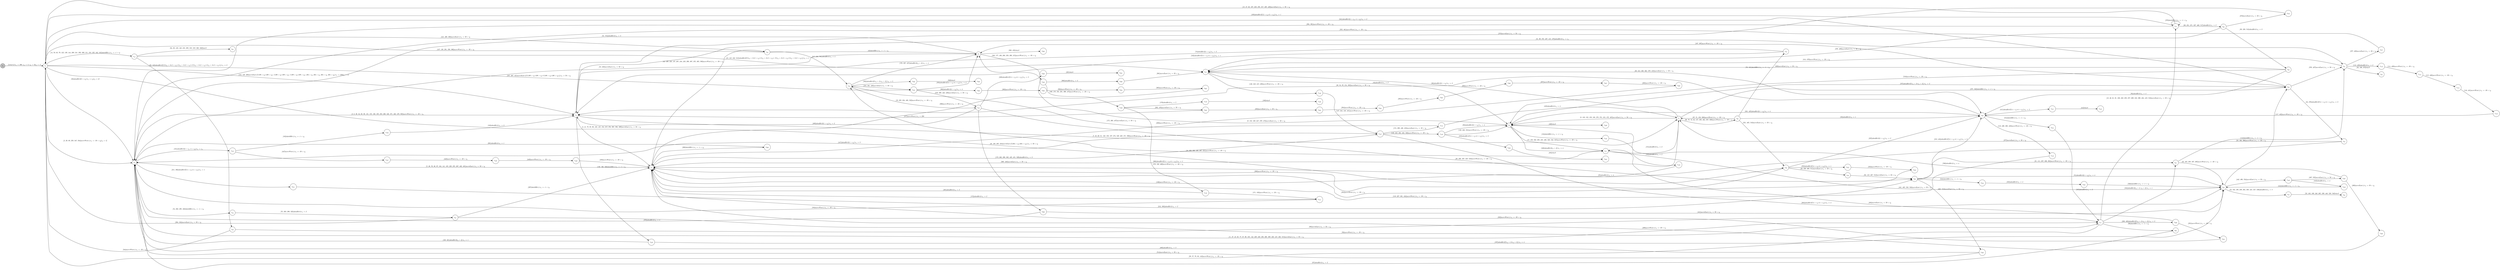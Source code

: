 digraph EFSM{
  graph [rankdir="LR", fontname="Latin Modern Math"];
  node [color="black", fillcolor="white", shape="circle", style="filled", fontname="Latin Modern Math"];
  edge [fontname="Latin Modern Math"];

  s0[fillcolor="gray", label=<s<sub>0</sub>>];
  s1[label=<s<sub>1</sub>>];
  s2[label=<s<sub>2</sub>>];
  s3[label=<s<sub>3</sub>>];
  s4[label=<s<sub>4</sub>>];
  s7[label=<s<sub>7</sub>>];
  s8[label=<s<sub>8</sub>>];
  s9[label=<s<sub>9</sub>>];
  s11[label=<s<sub>11</sub>>];
  s12[label=<s<sub>12</sub>>];
  s14[label=<s<sub>14</sub>>];
  s15[label=<s<sub>15</sub>>];
  s17[label=<s<sub>17</sub>>];
  s18[label=<s<sub>18</sub>>];
  s19[label=<s<sub>19</sub>>];
  s20[label=<s<sub>20</sub>>];
  s21[label=<s<sub>21</sub>>];
  s22[label=<s<sub>22</sub>>];
  s23[label=<s<sub>23</sub>>];
  s24[label=<s<sub>24</sub>>];
  s31[label=<s<sub>31</sub>>];
  s32[label=<s<sub>32</sub>>];
  s36[label=<s<sub>36</sub>>];
  s39[label=<s<sub>39</sub>>];
  s42[label=<s<sub>42</sub>>];
  s48[label=<s<sub>48</sub>>];
  s49[label=<s<sub>49</sub>>];
  s52[label=<s<sub>52</sub>>];
  s53[label=<s<sub>53</sub>>];
  s54[label=<s<sub>54</sub>>];
  s55[label=<s<sub>55</sub>>];
  s59[label=<s<sub>59</sub>>];
  s64[label=<s<sub>64</sub>>];
  s66[label=<s<sub>66</sub>>];
  s73[label=<s<sub>73</sub>>];
  s92[label=<s<sub>92</sub>>];
  s93[label=<s<sub>93</sub>>];
  s113[label=<s<sub>113</sub>>];
  s114[label=<s<sub>114</sub>>];
  s115[label=<s<sub>115</sub>>];
  s116[label=<s<sub>116</sub>>];
  s118[label=<s<sub>118</sub>>];
  s129[label=<s<sub>129</sub>>];
  s134[label=<s<sub>134</sub>>];
  s135[label=<s<sub>135</sub>>];
  s146[label=<s<sub>146</sub>>];
  s147[label=<s<sub>147</sub>>];
  s148[label=<s<sub>148</sub>>];
  s168[label=<s<sub>168</sub>>];
  s169[label=<s<sub>169</sub>>];
  s170[label=<s<sub>170</sub>>];
  s171[label=<s<sub>171</sub>>];
  s174[label=<s<sub>174</sub>>];
  s179[label=<s<sub>179</sub>>];
  s180[label=<s<sub>180</sub>>];
  s181[label=<s<sub>181</sub>>];
  s182[label=<s<sub>182</sub>>];
  s200[label=<s<sub>200</sub>>];
  s211[label=<s<sub>211</sub>>];
  s218[label=<s<sub>218</sub>>];
  s220[label=<s<sub>220</sub>>];
  s221[label=<s<sub>221</sub>>];
  s230[label=<s<sub>230</sub>>];
  s231[label=<s<sub>231</sub>>];
  s272[label=<s<sub>272</sub>>];
  s282[label=<s<sub>282</sub>>];
  s283[label=<s<sub>283</sub>>];
  s284[label=<s<sub>284</sub>>];
  s285[label=<s<sub>285</sub>>];
  s286[label=<s<sub>286</sub>>];
  s287[label=<s<sub>287</sub>>];
  s288[label=<s<sub>288</sub>>];
  s302[label=<s<sub>302</sub>>];
  s303[label=<s<sub>303</sub>>];
  s304[label=<s<sub>304</sub>>];
  s305[label=<s<sub>305</sub>>];
  s314[label=<s<sub>314</sub>>];
  s352[label=<s<sub>352</sub>>];
  s353[label=<s<sub>353</sub>>];
  s360[label=<s<sub>360</sub>>];
  s369[label=<s<sub>369</sub>>];
  s377[label=<s<sub>377</sub>>];
  s388[label=<s<sub>388</sub>>];
  s411[label=<s<sub>411</sub>>];
  s412[label=<s<sub>412</sub>>];
  s426[label=<s<sub>426</sub>>];
  s442[label=<s<sub>442</sub>>];
  s443[label=<s<sub>443</sub>>];
  s447[label=<s<sub>447</sub>>];
  s448[label=<s<sub>448</sub>>];
  s449[label=<s<sub>449</sub>>];
  s468[label=<s<sub>468</sub>>];
  s483[label=<s<sub>483</sub>>];
  s484[label=<s<sub>484</sub>>];
  s497[label=<s<sub>497</sub>>];
  s498[label=<s<sub>498</sub>>];
  s502[label=<s<sub>502</sub>>];
  s503[label=<s<sub>503</sub>>];
  s524[label=<s<sub>524</sub>>];
  s525[label=<s<sub>525</sub>>];

  s0->s1[label=<<i> [1]start:2/o<sub>1</sub> := 200, o<sub>2</sub> := 3, o<sub>3</sub> := 0&#91;r<sub>2</sub> := 1&#93;</i>>];
  s9->s2[label=<<i> [10, 248]moveEast:1/o<sub>1</sub> := 50 + i<sub>0</sub></i>>];
  s14->s15[label=<<i> [15, 145, 242, 312]alienHit:0&#91;!(!(r<sub>2</sub> &gt; 3&or;2 &gt; r<sub>2</sub>)&or;!(r<sub>2</sub> &gt; 3&or;2 &gt; r<sub>2</sub>)), !(!(r<sub>2</sub> &gt; 3&or;2 &gt; r<sub>2</sub>)&or;!(r<sub>2</sub> &gt; 3&or;2 &gt; r<sub>2</sub>))&#93;/o<sub>1</sub> := 1</i>>];
  s15->s8[label=<<i> [16]alienHit:0/o<sub>1</sub> := 2</i>>];
  s23->s24[label=<<i> [24, 276]alienHit:0&#91;!(4 &gt; r<sub>2</sub>&or;4 &gt; r<sub>2</sub>)&#93;/o<sub>1</sub> := 3</i>>];
  s24->s4[label=<<i> [25]alienHit:0/o<sub>1</sub> := 4</i>>];
  s1->s2[label=<<i> [33]alienHit:0&#91;2 &gt; r<sub>2</sub>&#93;/o<sub>1</sub> := r<sub>2</sub>&#91;r<sub>2</sub> := 2&#93;</i>>];
  s7->s15[label=<<i> [38]alienHit:0&#91;4 &gt; r<sub>2</sub>&#93;/o<sub>1</sub> := 2</i>>];
  s42->s9[label=<<i> [43]shieldHit:1/o<sub>1</sub> := -1 + i<sub>0</sub></i>>];
  s9->s2[label=<<i> [44, 154]alienHit:0/o<sub>1</sub> := 3</i>>];
  s20->s22[label=<<i> [51]alienHit:0&#91;4 &gt; r<sub>2</sub>&#93;/o<sub>1</sub> := 4</i>>];
  s55->s11[label=<<i> [56]moveWest:1/o<sub>1</sub> := -50 + i<sub>0</sub></i>>];
  s14->s59[label=<<i> [59, 343]alienHit:0&#91;!(!(!(r<sub>2</sub> &gt; 3&or;2 &gt; r<sub>2</sub>)&or;!(r<sub>2</sub> &gt; 3&or;2 &gt; r<sub>2</sub>))&or;!(!(r<sub>2</sub> &gt; 3&or;2 &gt; r<sub>2</sub>)&or;!(r<sub>2</sub> &gt; 3&or;2 &gt; r<sub>2</sub>)))&#93;/o<sub>1</sub> := 3</i>>];
  s59->s11[label=<<i> [60]moveEast:1/o<sub>1</sub> := 50 + i<sub>0</sub></i>>];
  s11->s12[label=<<i> [12, 46, 61, 91, 106, 222, 250, 257, 269, 316, 390, 404, 419, 516]moveEast:1/o<sub>1</sub> := 50 + i<sub>0</sub></i>>];
  s11->s66[label=<<i> [66]shieldHit:1/o<sub>1</sub> := -1 + i<sub>0</sub></i>>];
  s66->s2[label=<<i> [67]alienHit:0/o<sub>1</sub> := 2</i>>];
  s36->s7[label=<<i> [37, 71, 158, 508]moveWest:1/o<sub>1</sub> := -50 + i<sub>0</sub></i>>];
  s36->s73[label=<<i> [73, 101]shieldHit:1/o<sub>1</sub> := -1 + i<sub>0</sub></i>>];
  s73->s3[label=<<i> [74]alienHit:0&#91;4 &gt; r<sub>2</sub>&#93;/o<sub>1</sub> := 3</i>>];
  s36->s39[label=<<i> [83]alienHit:0/o<sub>1</sub> := 1</i>>];
  s11->s1[label=<<i> [28, 57, 78, 88, 143]moveWest:1/o<sub>1</sub> := -50 + i<sub>0</sub></i>>];
  s93->s39[label=<<i> [94]alienHit:0/o<sub>1</sub> := 4</i>>];
  s31->s32[label=<<i> [32, 100, 373]win:0</i>>];
  s73->s3[label=<<i> [102]alienHit:0&#91;!(4 &gt; r<sub>2</sub>&or;4 &gt; r<sub>2</sub>)&#93;/o<sub>1</sub> := 1</i>>];
  s1->s48[label=<<i> [48, 108, 205, 224]moveEast:1&#91;!(204 &gt; i<sub>0</sub>&or;204 &gt; i<sub>0</sub>)&#93;/o<sub>1</sub> := 50 + i<sub>0</sub></i>>];
  s48->s49[label=<<i> [49, 109, 466, 511]moveEast:1/o<sub>1</sub> := 50 + i<sub>0</sub></i>>];
  s49->s20[label=<<i> [50, 110, 467, 512]moveEast:1/o<sub>1</sub> := 50 + i<sub>0</sub></i>>];
  s21->s31[label=<<i> [112]shieldHit:1/o<sub>1</sub> := -1 + i<sub>0</sub></i>>];
  s31->s113[label=<<i> [113, 428]alienHit:0/o<sub>1</sub> := 2</i>>];
  s113->s114[label=<<i> [114, 429]moveWest:1/o<sub>1</sub> := -50 + i<sub>0</sub></i>>];
  s114->s115[label=<<i> [115, 430]moveWest:1/o<sub>1</sub> := -50 + i<sub>0</sub></i>>];
  s115->s116[label=<<i> [116, 431]moveWest:1/o<sub>1</sub> := -50 + i<sub>0</sub></i>>];
  s116->s39[label=<<i> [117, 432]moveWest:1/o<sub>1</sub> := -50 + i<sub>0</sub></i>>];
  s1->s3[label=<<i> [124, 128, 406]moveEast:1&#91;!(199 &gt; i<sub>0</sub>&or;199 &gt; i<sub>0</sub>), !(199 &gt; i<sub>0</sub>&or;199 &gt; i<sub>0</sub>), !(199 &gt; i<sub>0</sub>&or;199 &gt; i<sub>0</sub>), 204 &gt; i<sub>0</sub>, 204 &gt; i<sub>0</sub>, 204 &gt; i<sub>0</sub>, 204 &gt; i<sub>0</sub>&#93;/o<sub>1</sub> := 250&#91;r<sub>2</sub> := 4&#93;</i>>];
  s129->s2[label=<<i> [130, 321]alienHit:0&#91;r<sub>2</sub> &gt; 2&#93;/o<sub>1</sub> := 1</i>>];
  s8->s134[label=<<i> [134]shieldHit:1/o<sub>1</sub> := -1 + i<sub>0</sub></i>>];
  s134->s135[label=<<i> [135]alienHit:0/o<sub>1</sub> := 2</i>>];
  s135->s4[label=<<i> [136]moveWest:1/o<sub>1</sub> := -50 + i<sub>0</sub></i>>];
  s42->s1[label=<<i> [127, 138, 291, 356, 366]moveWest:1/o<sub>1</sub> := -50 + i<sub>0</sub></i>>];
  s17->s7[label=<<i> [151]alienHit:0/o<sub>1</sub> := 2</i>>];
  s7->s36[label=<<i> [36, 70, 72, 82, 157, 350, 464, 507, 509]moveWest:1/o<sub>1</sub> := -50 + i<sub>0</sub></i>>];
  s8->s17[label=<<i> [160]alienHit:0&#91;r<sub>2</sub> &gt; 2&#93;/o<sub>1</sub> := 4</i>>];
  s11->s21[label=<<i> [164]alienHit:0&#91;r<sub>2</sub> &gt; 2, r<sub>2</sub> &gt; 2&#93;/o<sub>1</sub> := 1</i>>];
  s23->s9[label=<<i> [167, 397]moveWest:1/o<sub>1</sub> := -50 + i<sub>0</sub></i>>];
  s170->s171[label=<<i> [171, 193]moveWest:1/o<sub>1</sub> := -50 + i<sub>0</sub></i>>];
  s171->s4[label=<<i> [172]alienHit:0/o<sub>1</sub> := 2</i>>];
  s168->s169[label=<<i> [169, 178, 191, 281, 399, 475]moveWest:1/o<sub>1</sub> := -50 + i<sub>0</sub></i>>];
  s169->s179[label=<<i> [179]alienHit:0/o<sub>1</sub> := 5</i>>];
  s179->s180[label=<<i> [180]win:0</i>>];
  s2->s181[label=<<i> [181]alienHit:0&#91;4 &gt; r<sub>2</sub>, 4 &gt; r<sub>2</sub>&#93;/o<sub>1</sub> := r<sub>2</sub></i>>];
  s181->s182[label=<<i> [182]shieldHit:1/o<sub>1</sub> := -1 + i<sub>0</sub></i>>];
  s182->s3[label=<<i> [183]alienHit:0/o<sub>1</sub> := 3</i>>];
  s169->s170[label=<<i> [170, 192, 400]moveWest:1/o<sub>1</sub> := -50 + i<sub>0</sub></i>>];
  s171->s2[label=<<i> [194]moveWest:1/o<sub>1</sub> := -50 + i<sub>0</sub></i>>];
  s129->s22[label=<<i> [197]alienHit:0&#91;!(r<sub>2</sub> &gt; 2&or;r<sub>2</sub> &gt; 2)&#93;/o<sub>1</sub> := 4</i>>];
  s4->s200[label=<<i> [200]shieldHit:1/o<sub>1</sub> := -1 + i<sub>0</sub></i>>];
  s200->s2[label=<<i> [201]alienHit:0/o<sub>1</sub> := 1</i>>];
  s48->s4[label=<<i> [206]moveWest:1/o<sub>1</sub> := -50 + i<sub>0</sub></i>>];
  s42->s1[label=<<i> [121, 208, 308]moveEast:1/o<sub>1</sub> := 50 + i<sub>0</sub></i>>];
  s2->s211[label=<<i> [211, 392]alienHit:0&#91;!(4 &gt; r<sub>2</sub>&or;4 &gt; r<sub>2</sub>)&#93;/o<sub>1</sub> := 1</i>>];
  s211->s20[label=<<i> [212, 393]alienHit:0/o<sub>1</sub> := 2</i>>];
  s20->s39[label=<<i> [213, 424]alienHit:0&#91;!(4 &gt; r<sub>2</sub>&or;4 &gt; r<sub>2</sub>)&#93;/o<sub>1</sub> := 3</i>>];
  s18->s218[label=<<i> [218, 301, 438]moveEast:1/o<sub>1</sub> := 50 + i<sub>0</sub></i>>];
  s218->s19[label=<<i> [219, 368, 422, 439]moveEast:1/o<sub>1</sub> := 50 + i<sub>0</sub></i>>];
  s19->s220[label=<<i> [220]alienHit:0&#91;!(4 &gt; r<sub>2</sub>&or;4 &gt; r<sub>2</sub>)&#93;/o<sub>1</sub> := 5</i>>];
  s220->s221[label=<<i> [221]win:0</i>>];
  s48->s39[label=<<i> [225]alienHit:0&#91;4 &gt; r<sub>2</sub>&#93;/o<sub>1</sub> := 2</i>>];
  s118->s4[label=<<i> [119, 227, 381, 434]moveWest:1/o<sub>1</sub> := -50 + i<sub>0</sub></i>>];
  s4->s2[label=<<i> [5, 26, 76, 86, 97, 104, 141, 185, 228, 255, 267, 402, 491]moveEast:1/o<sub>1</sub> := 50 + i<sub>0</sub></i>>];
  s11->s230[label=<<i> [230, 493]alienHit:0&#91;!(r<sub>2</sub> &gt; 2&or;r<sub>2</sub> &gt; 2)&#93;/o<sub>1</sub> := 3</i>>];
  s230->s231[label=<<i> [231]moveWest:1/o<sub>1</sub> := -50 + i<sub>0</sub></i>>];
  s231->s4[label=<<i> [232]moveWest:1/o<sub>1</sub> := -50 + i<sub>0</sub></i>>];
  s42->s18[label=<<i> [217, 234, 501]alienHit:0/o<sub>1</sub> := 4</i>>];
  s20->s21[label=<<i> [21, 111, 237, 336, 394]moveWest:1/o<sub>1</sub> := -50 + i<sub>0</sub></i>>];
  s15->s146[label=<<i> [146, 243, 415, 480]moveWest:1/o<sub>1</sub> := -50 + i<sub>0</sub></i>>];
  s146->s147[label=<<i> [147, 244, 416, 481]moveWest:1/o<sub>1</sub> := -50 + i<sub>0</sub></i>>];
  s147->s148[label=<<i> [148, 245, 383, 482, 530]moveWest:1/o<sub>1</sub> := -50 + i<sub>0</sub></i>>];
  s148->s8[label=<<i> [149, 246, 531]moveWest:1/o<sub>1</sub> := -50 + i<sub>0</sub></i>>];
  s92->s2[label=<<i> [252, 461]moveWest:1/o<sub>1</sub> := -50 + i<sub>0</sub></i>>];
  s1->s2[label=<<i> [2, 29, 89, 259, 347, 504]moveWest:1/o<sub>1</sub> := -50 + i<sub>0</sub>&#91;r<sub>2</sub> := 5&#93;</i>>];
  s147->s22[label=<<i> [263]alienHit:0&#91;!(4 &gt; r<sub>2</sub>&or;4 &gt; r<sub>2</sub>)&#93;/o<sub>1</sub> := 4</i>>];
  s7->s4[label=<<i> [266]alienHit:0&#91;!(4 &gt; r<sub>2</sub>&or;4 &gt; r<sub>2</sub>)&#93;/o<sub>1</sub> := 1</i>>];
  s12->s12[label=<<i> [270]shieldHit:1/o<sub>1</sub> := -1 + i<sub>0</sub></i>>];
  s12->s92[label=<<i> [92, 251, 271, 327, 460, 517]alienHit:0/o<sub>1</sub> := 2</i>>];
  s92->s272[label=<<i> [272]moveEast:1/o<sub>1</sub> := 50 + i<sub>0</sub></i>>];
  s272->s3[label=<<i> [273]moveEast:1/o<sub>1</sub> := 50 + i<sub>0</sub></i>>];
  s7->s23[label=<<i> [275, 340]shieldHit:1/o<sub>1</sub> := -1 + i<sub>0</sub></i>>];
  s24->s7[label=<<i> [277]moveEast:1/o<sub>1</sub> := 50 + i<sub>0</sub></i>>];
  s7->s8[label=<<i> [8, 133, 152, 159, 188, 278, 374, 454, 472, 485]moveEast:1/o<sub>1</sub> := 50 + i<sub>0</sub></i>>];
  s8->s9[label=<<i> [9, 153, 189, 247, 279, 473]moveEast:1/o<sub>1</sub> := 50 + i<sub>0</sub></i>>];
  s169->s282[label=<<i> [282, 476]moveEast:1/o<sub>1</sub> := 50 + i<sub>0</sub></i>>];
  s282->s283[label=<<i> [283]moveEast:1/o<sub>1</sub> := 50 + i<sub>0</sub></i>>];
  s283->s284[label=<<i> [284]moveWest:1/o<sub>1</sub> := -50 + i<sub>0</sub></i>>];
  s284->s285[label=<<i> [285]moveWest:1/o<sub>1</sub> := -50 + i<sub>0</sub></i>>];
  s285->s286[label=<<i> [286]moveWest:1/o<sub>1</sub> := -50 + i<sub>0</sub></i>>];
  s286->s287[label=<<i> [287]moveWest:1/o<sub>1</sub> := -50 + i<sub>0</sub></i>>];
  s287->s288[label=<<i> [288]moveWest:1/o<sub>1</sub> := -50 + i<sub>0</sub></i>>];
  s288->s4[label=<<i> [289]moveWest:1/o<sub>1</sub> := -50 + i<sub>0</sub></i>>];
  s12->s2[label=<<i> [294, 391]moveWest:1/o<sub>1</sub> := -50 + i<sub>0</sub></i>>];
  s55->s4[label=<<i> [297]shieldHit:1/o<sub>1</sub> := -1 + i<sub>0</sub></i>>];
  s174->s18[label=<<i> [175, 300, 437]moveEast:1/o<sub>1</sub> := 50 + i<sub>0</sub></i>>];
  s218->s302[label=<<i> [302]alienHit:0&#91;4 &gt; r<sub>2</sub>&#93;/o<sub>1</sub> := 4</i>>];
  s302->s303[label=<<i> [303]moveWest:1/o<sub>1</sub> := -50 + i<sub>0</sub></i>>];
  s303->s304[label=<<i> [304]moveWest:1/o<sub>1</sub> := -50 + i<sub>0</sub></i>>];
  s304->s305[label=<<i> [305]moveWest:1/o<sub>1</sub> := -50 + i<sub>0</sub></i>>];
  s305->s4[label=<<i> [306]moveWest:1/o<sub>1</sub> := -50 + i<sub>0</sub></i>>];
  s39->s314[label=<<i> [314]shieldHit:1/o<sub>1</sub> := -1 + i<sub>0</sub></i>>];
  s314->s11[label=<<i> [315]alienHit:0/o<sub>1</sub> := 2</i>>];
  s3->s129[label=<<i> [129, 196, 320]shieldHit:1/o<sub>1</sub> := -1 + i<sub>0</sub></i>>];
  s2->s54[label=<<i> [54, 202, 295, 322]shieldHit:1/o<sub>1</sub> := -1 + i<sub>0</sub></i>>];
  s54->s55[label=<<i> [55, 203, 296, 323]alienHit:0/o<sub>1</sub> := 2</i>>];
  s55->s1[label=<<i> [204, 324]moveEast:1/o<sub>1</sub> := 50 + i<sub>0</sub></i>>];
  s14->s64[label=<<i> [64, 80, 123, 140, 210, 293, 310, 319, 326, 346]lose:0</i>>];
  s92->s93[label=<<i> [93, 328, 518]alienHit:0/o<sub>1</sub> := 3</i>>];
  s93->s15[label=<<i> [329]moveEast:1/o<sub>1</sub> := 50 + i<sub>0</sub></i>>];
  s39->s8[label=<<i> [331, 425]alienHit:0&#91;4 &gt; r<sub>2</sub>&#93;/o<sub>1</sub> := 4</i>>];
  s18->s19[label=<<i> [19, 235, 334, 488, 522]moveWest:1/o<sub>1</sub> := -50 + i<sub>0</sub></i>>];
  s19->s20[label=<<i> [20, 236, 335, 423, 523]moveWest:1/o<sub>1</sub> := -50 + i<sub>0</sub></i>>];
  s21->s22[label=<<i> [22, 165, 238, 337, 395]moveWest:1/o<sub>1</sub> := -50 + i<sub>0</sub></i>>];
  s23->s1[label=<<i> [341]alienHit:0&#91;4 &gt; r<sub>2</sub>, 4 &gt; r<sub>2</sub>&#93;/o<sub>1</sub> := 2</i>>];
  s1->s14[label=<<i> [14, 58, 63, 79, 122, 139, 144, 209, 241, 292, 309, 311, 318, 325, 342, 345]shieldHit:1/o<sub>1</sub> := -1 + i<sub>0</sub></i>>];
  s59->s1[label=<<i> [344]moveWest:1/o<sub>1</sub> := -50 + i<sub>0</sub></i>>];
  s48->s352[label=<<i> [352]alienHit:0&#91;!(4 &gt; r<sub>2</sub>&or;4 &gt; r<sub>2</sub>)&#93;/o<sub>1</sub> := 1</i>>];
  s352->s353[label=<<i> [353]moveWest:1/o<sub>1</sub> := -50 + i<sub>0</sub></i>>];
  s353->s4[label=<<i> [354]moveWest:1/o<sub>1</sub> := -50 + i<sub>0</sub></i>>];
  s4->s42[label=<<i> [42, 120, 126, 137, 207, 216, 233, 290, 307, 355, 365, 500]moveWest:1/o<sub>1</sub> := -50 + i<sub>0</sub></i>>];
  s1->s218[label=<<i> [357, 367, 421]moveEast:1&#91;!(!(199 &gt; i<sub>0</sub>&or;199 &gt; i<sub>0</sub>)&or;!(199 &gt; i<sub>0</sub>&or;199 &gt; i<sub>0</sub>))&#93;/o<sub>1</sub> := 50 + i<sub>0</sub></i>>];
  s218->s9[label=<<i> [358]alienHit:0&#91;!(4 &gt; r<sub>2</sub>&or;4 &gt; r<sub>2</sub>)&#93;/o<sub>1</sub> := 2</i>>];
  s9->s168[label=<<i> [168, 177, 190, 280, 359, 398, 474]moveWest:1/o<sub>1</sub> := -50 + i<sub>0</sub></i>>];
  s168->s360[label=<<i> [360]alienHit:0/o<sub>1</sub> := 3</i>>];
  s360->s15[label=<<i> [361]moveEast:1/o<sub>1</sub> := 50 + i<sub>0</sub></i>>];
  s39->s3[label=<<i> [40, 84, 95, 214, 363]moveEast:1/o<sub>1</sub> := 50 + i<sub>0</sub></i>>];
  s3->s4[label=<<i> [4, 41, 75, 85, 96, 103, 125, 184, 215, 254, 261, 364, 490]moveEast:1/o<sub>1</sub> := 50 + i<sub>0</sub></i>>];
  s19->s369[label=<<i> [369, 440]moveEast:1/o<sub>1</sub> := 50 + i<sub>0</sub></i>>];
  s369->s2[label=<<i> [370]alienHit:0/o<sub>1</sub> := 4</i>>];
  s8->s23[label=<<i> [375]alienHit:0&#91;!(r<sub>2</sub> &gt; 2&or;r<sub>2</sub> &gt; 2)&#93;/o<sub>1</sub> := 2</i>>];
  s23->s31[label=<<i> [376, 427]moveEast:1/o<sub>1</sub> := 50 + i<sub>0</sub></i>>];
  s31->s377[label=<<i> [377, 408]moveEast:1/o<sub>1</sub> := 50 + i<sub>0</sub></i>>];
  s377->s15[label=<<i> [378, 409]moveEast:1/o<sub>1</sub> := 50 + i<sub>0</sub></i>>];
  s15->s39[label=<<i> [39, 313, 330, 362, 379, 410]moveEast:1/o<sub>1</sub> := 50 + i<sub>0</sub></i>>];
  s39->s118[label=<<i> [118, 226, 380, 433]moveWest:1/o<sub>1</sub> := -50 + i<sub>0</sub></i>>];
  s148->s8[label=<<i> [384]alienHit:0&#91;4 &gt; r<sub>2</sub>&#93;/o<sub>1</sub> := 4</i>>];
  s17->s18[label=<<i> [18, 333, 386, 456, 487, 521]moveWest:1/o<sub>1</sub> := -50 + i<sub>0</sub></i>>];
  s9->s388[label=<<i> [388, 458]win:0</i>>];
  s22->s23[label=<<i> [23, 166, 396]moveWest:1/o<sub>1</sub> := -50 + i<sub>0</sub></i>>];
  s170->s4[label=<<i> [401]alienHit:0/o<sub>1</sub> := 3</i>>];
  s3->s31[label=<<i> [31, 99, 372, 407, 413, 478]alienHit:0/o<sub>1</sub> := r<sub>2</sub></i>>];
  s39->s411[label=<<i> [411]alienHit:0&#91;!(4 &gt; r<sub>2</sub>&or;4 &gt; r<sub>2</sub>)&#93;/o<sub>1</sub> := 5</i>>];
  s411->s412[label=<<i> [412]win:0</i>>];
  s31->s15[label=<<i> [414, 479]moveWest:1/o<sub>1</sub> := -50 + i<sub>0</sub></i>>];
  s147->s2[label=<<i> [417]alienHit:0&#91;4 &gt; r<sub>2</sub>&#93;/o<sub>1</sub> := 3</i>>];
  s12->s1[label=<<i> [13, 47, 62, 107, 223, 258, 317, 405, 420]moveEast:1/o<sub>1</sub> := 50 + i<sub>0</sub></i>>];
  s8->s426[label=<<i> [426]win:0</i>>];
  s4->s147[label=<<i> [173, 262, 298, 382, 435, 451, 529]alienHit:0/o<sub>1</sub> := 3</i>>];
  s147->s174[label=<<i> [174, 299, 436, 452]moveEast:1/o<sub>1</sub> := 50 + i<sub>0</sub></i>>];
  s369->s22[label=<<i> [441]moveEast:1/o<sub>1</sub> := 50 + i<sub>0</sub></i>>];
  s22->s442[label=<<i> [442, 496, 534]moveEast:1/o<sub>1</sub> := 50 + i<sub>0</sub></i>>];
  s442->s443[label=<<i> [443]alienHit:0/o<sub>1</sub> := 4</i>>];
  s443->s22[label=<<i> [444]shieldHit:1/o<sub>1</sub> := -1 + i<sub>0</sub></i>>];
  s22->s52[label=<<i> [52, 162, 198, 239, 264, 338, 445, 527, 539]alienHit:0/o<sub>1</sub> := 5</i>>];
  s52->s53[label=<<i> [53, 163, 199, 240, 265, 339, 446, 528, 540]win:0</i>>];
  s181->s447[label=<<i> [447]moveWest:1/o<sub>1</sub> := -50 + i<sub>0</sub></i>>];
  s447->s448[label=<<i> [448]moveWest:1/o<sub>1</sub> := -50 + i<sub>0</sub></i>>];
  s448->s449[label=<<i> [449]moveWest:1/o<sub>1</sub> := -50 + i<sub>0</sub></i>>];
  s449->s4[label=<<i> [450]moveWest:1/o<sub>1</sub> := -50 + i<sub>0</sub></i>>];
  s174->s7[label=<<i> [453]alienHit:0/o<sub>1</sub> := 4</i>>];
  s18->s9[label=<<i> [176, 387, 457]alienHit:0&#91;r<sub>2</sub> &gt; 2&#93;/o<sub>1</sub> := 4</i>>];
  s1->s12[label=<<i> [459]alienHit:0&#91;!(2 &gt; r<sub>2</sub>&or;2 &gt; r<sub>2</sub>)&#93;/o<sub>1</sub> := 1</i>>];
  s2->s3[label=<<i> [3, 6, 30, 34, 68, 98, 131, 155, 186, 195, 253, 260, 348, 371, 462, 470, 505]moveWest:1/o<sub>1</sub> := -50 + i<sub>0</sub></i>>];
  s20->s468[label=<<i> [468, 513]moveEast:1/o<sub>1</sub> := 50 + i<sub>0</sub></i>>];
  s468->s2[label=<<i> [469]alienHit:0/o<sub>1</sub> := 3</i>>];
  s3->s7[label=<<i> [7, 35, 69, 81, 132, 156, 187, 274, 349, 463, 471, 506]moveWest:1/o<sub>1</sub> := -50 + i<sub>0</sub></i>>];
  s282->s3[label=<<i> [477]moveWest:1/o<sub>1</sub> := 250</i>>];
  s148->s483[label=<<i> [483]alienHit:0&#91;!(4 &gt; r<sub>2</sub>&or;4 &gt; r<sub>2</sub>)&#93;/o<sub>1</sub> := 5</i>>];
  s483->s484[label=<<i> [484]win:0</i>>];
  s19->s3[label=<<i> [489]alienHit:0&#91;4 &gt; r<sub>2</sub>&#93;/o<sub>1</sub> := 2</i>>];
  s2->s11[label=<<i> [11, 27, 45, 65, 77, 87, 90, 105, 142, 229, 249, 256, 268, 389, 403, 418, 492, 515]moveEast:1/o<sub>1</sub> := 50 + i<sub>0</sub></i>>];
  s230->s17[label=<<i> [494]moveEast:1/o<sub>1</sub> := 50 + i<sub>0</sub></i>>];
  s442->s497[label=<<i> [497, 535]moveEast:1/o<sub>1</sub> := 50 + i<sub>0</sub></i>>];
  s497->s498[label=<<i> [498]moveEast:1/o<sub>1</sub> := 50 + i<sub>0</sub></i>>];
  s498->s4[label=<<i> [499]moveWest:1/o<sub>1</sub> := -50 + i<sub>0</sub></i>>];
  s18->s502[label=<<i> [502]alienHit:0&#91;!(r<sub>2</sub> &gt; 2&or;r<sub>2</sub> &gt; 2)&#93;/o<sub>1</sub> := 5</i>>];
  s502->s503[label=<<i> [503]win:0</i>>];
  s36->s48[label=<<i> [351, 465, 510]moveEast:1/o<sub>1</sub> := 50 + i<sub>0</sub></i>>];
  s468->s2[label=<<i> [514]moveEast:1/o<sub>1</sub> := 50 + i<sub>0</sub></i>>];
  s93->s8[label=<<i> [519]moveWest:1/o<sub>1</sub> := -50 + i<sub>0</sub></i>>];
  s20->s524[label=<<i> [524]shieldHit:1/o<sub>1</sub> := -1 + i<sub>0</sub></i>>];
  s524->s525[label=<<i> [525]alienHit:0/o<sub>1</sub> := 4</i>>];
  s525->s22[label=<<i> [526]shieldHit:1/o<sub>1</sub> := -1 + i<sub>0</sub></i>>];
  s8->s17[label=<<i> [17, 150, 332, 385, 455, 486, 520, 532, 537]moveWest:1/o<sub>1</sub> := -50 + i<sub>0</sub></i>>];
  s497->s8[label=<<i> [536]alienHit:0/o<sub>1</sub> := 4</i>>];
  s17->s22[label=<<i> [161, 495, 533, 538]moveEast:1/o<sub>1</sub> := 50 + i<sub>0</sub></i>>];
}